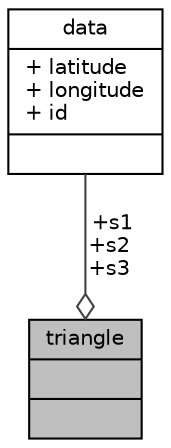 digraph "triangle"
{
 // LATEX_PDF_SIZE
  edge [fontname="Helvetica",fontsize="10",labelfontname="Helvetica",labelfontsize="10"];
  node [fontname="Helvetica",fontsize="10",shape=record];
  Node1 [label="{triangle\n||}",height=0.2,width=0.4,color="black", fillcolor="grey75", style="filled", fontcolor="black",tooltip=" "];
  Node2 -> Node1 [color="grey25",fontsize="10",style="solid",label=" +s1\n+s2\n+s3" ,arrowhead="odiamond"];
  Node2 [label="{data\n|+ latitude\l+ longitude\l+ id\l|}",height=0.2,width=0.4,color="black", fillcolor="white", style="filled",URL="$structdata.html",tooltip=" "];
}
